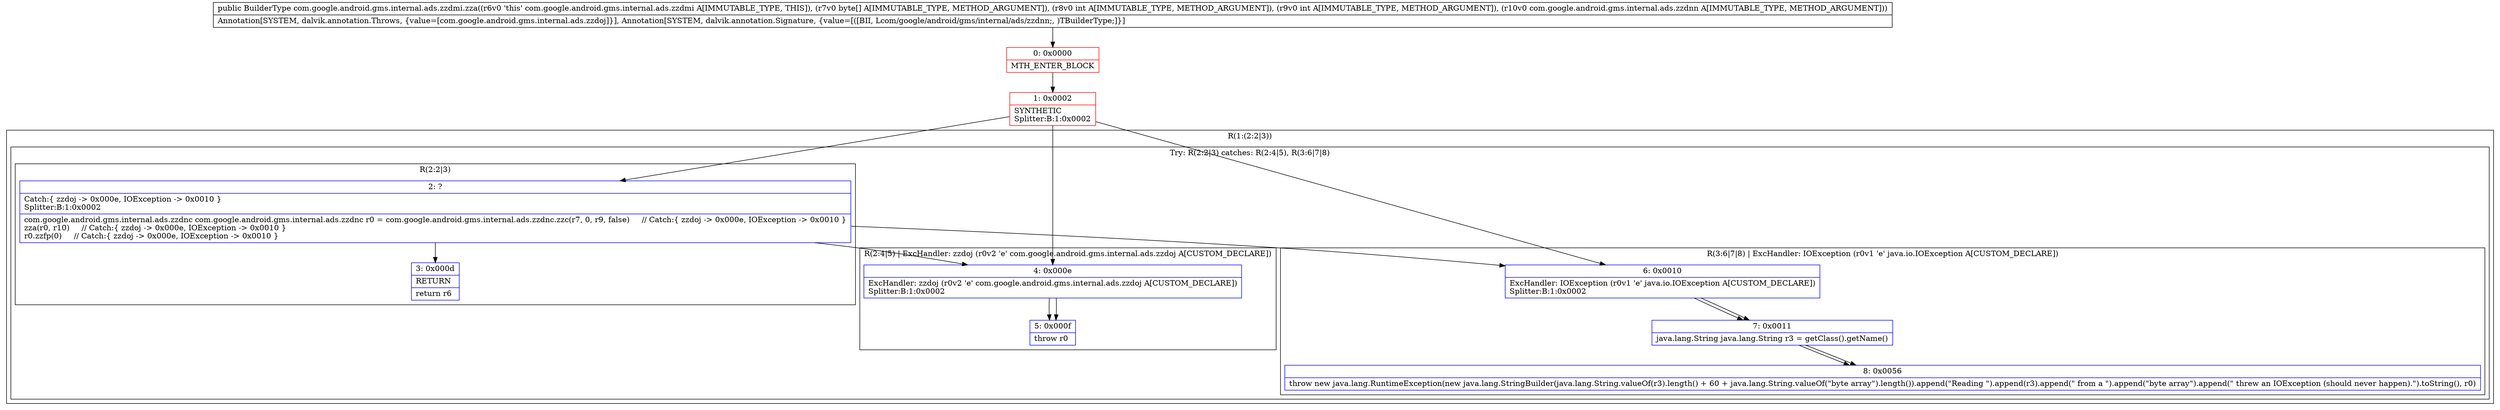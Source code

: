 digraph "CFG forcom.google.android.gms.internal.ads.zzdmi.zza([BIILcom\/google\/android\/gms\/internal\/ads\/zzdnn;)Lcom\/google\/android\/gms\/internal\/ads\/zzdmi;" {
subgraph cluster_Region_2065996030 {
label = "R(1:(2:2|3))";
node [shape=record,color=blue];
subgraph cluster_TryCatchRegion_1225913407 {
label = "Try: R(2:2|3) catches: R(2:4|5), R(3:6|7|8)";
node [shape=record,color=blue];
subgraph cluster_Region_143436750 {
label = "R(2:2|3)";
node [shape=record,color=blue];
Node_2 [shape=record,label="{2\:\ ?|Catch:\{ zzdoj \-\> 0x000e, IOException \-\> 0x0010 \}\lSplitter:B:1:0x0002\l|com.google.android.gms.internal.ads.zzdnc com.google.android.gms.internal.ads.zzdnc r0 = com.google.android.gms.internal.ads.zzdnc.zzc(r7, 0, r9, false)     \/\/ Catch:\{ zzdoj \-\> 0x000e, IOException \-\> 0x0010 \}\lzza(r0, r10)     \/\/ Catch:\{ zzdoj \-\> 0x000e, IOException \-\> 0x0010 \}\lr0.zzfp(0)     \/\/ Catch:\{ zzdoj \-\> 0x000e, IOException \-\> 0x0010 \}\l}"];
Node_3 [shape=record,label="{3\:\ 0x000d|RETURN\l|return r6\l}"];
}
subgraph cluster_Region_1655014447 {
label = "R(2:4|5) | ExcHandler: zzdoj (r0v2 'e' com.google.android.gms.internal.ads.zzdoj A[CUSTOM_DECLARE])\l";
node [shape=record,color=blue];
Node_4 [shape=record,label="{4\:\ 0x000e|ExcHandler: zzdoj (r0v2 'e' com.google.android.gms.internal.ads.zzdoj A[CUSTOM_DECLARE])\lSplitter:B:1:0x0002\l}"];
Node_5 [shape=record,label="{5\:\ 0x000f|throw r0\l}"];
}
subgraph cluster_Region_827964724 {
label = "R(3:6|7|8) | ExcHandler: IOException (r0v1 'e' java.io.IOException A[CUSTOM_DECLARE])\l";
node [shape=record,color=blue];
Node_6 [shape=record,label="{6\:\ 0x0010|ExcHandler: IOException (r0v1 'e' java.io.IOException A[CUSTOM_DECLARE])\lSplitter:B:1:0x0002\l}"];
Node_7 [shape=record,label="{7\:\ 0x0011|java.lang.String java.lang.String r3 = getClass().getName()\l}"];
Node_8 [shape=record,label="{8\:\ 0x0056|throw new java.lang.RuntimeException(new java.lang.StringBuilder(java.lang.String.valueOf(r3).length() + 60 + java.lang.String.valueOf(\"byte array\").length()).append(\"Reading \").append(r3).append(\" from a \").append(\"byte array\").append(\" threw an IOException (should never happen).\").toString(), r0)\l}"];
}
}
}
subgraph cluster_Region_1655014447 {
label = "R(2:4|5) | ExcHandler: zzdoj (r0v2 'e' com.google.android.gms.internal.ads.zzdoj A[CUSTOM_DECLARE])\l";
node [shape=record,color=blue];
Node_4 [shape=record,label="{4\:\ 0x000e|ExcHandler: zzdoj (r0v2 'e' com.google.android.gms.internal.ads.zzdoj A[CUSTOM_DECLARE])\lSplitter:B:1:0x0002\l}"];
Node_5 [shape=record,label="{5\:\ 0x000f|throw r0\l}"];
}
subgraph cluster_Region_827964724 {
label = "R(3:6|7|8) | ExcHandler: IOException (r0v1 'e' java.io.IOException A[CUSTOM_DECLARE])\l";
node [shape=record,color=blue];
Node_6 [shape=record,label="{6\:\ 0x0010|ExcHandler: IOException (r0v1 'e' java.io.IOException A[CUSTOM_DECLARE])\lSplitter:B:1:0x0002\l}"];
Node_7 [shape=record,label="{7\:\ 0x0011|java.lang.String java.lang.String r3 = getClass().getName()\l}"];
Node_8 [shape=record,label="{8\:\ 0x0056|throw new java.lang.RuntimeException(new java.lang.StringBuilder(java.lang.String.valueOf(r3).length() + 60 + java.lang.String.valueOf(\"byte array\").length()).append(\"Reading \").append(r3).append(\" from a \").append(\"byte array\").append(\" threw an IOException (should never happen).\").toString(), r0)\l}"];
}
Node_0 [shape=record,color=red,label="{0\:\ 0x0000|MTH_ENTER_BLOCK\l}"];
Node_1 [shape=record,color=red,label="{1\:\ 0x0002|SYNTHETIC\lSplitter:B:1:0x0002\l}"];
MethodNode[shape=record,label="{public BuilderType com.google.android.gms.internal.ads.zzdmi.zza((r6v0 'this' com.google.android.gms.internal.ads.zzdmi A[IMMUTABLE_TYPE, THIS]), (r7v0 byte[] A[IMMUTABLE_TYPE, METHOD_ARGUMENT]), (r8v0 int A[IMMUTABLE_TYPE, METHOD_ARGUMENT]), (r9v0 int A[IMMUTABLE_TYPE, METHOD_ARGUMENT]), (r10v0 com.google.android.gms.internal.ads.zzdnn A[IMMUTABLE_TYPE, METHOD_ARGUMENT]))  | Annotation[SYSTEM, dalvik.annotation.Throws, \{value=[com.google.android.gms.internal.ads.zzdoj]\}], Annotation[SYSTEM, dalvik.annotation.Signature, \{value=[([BII, Lcom\/google\/android\/gms\/internal\/ads\/zzdnn;, )TBuilderType;]\}]\l}"];
MethodNode -> Node_0;
Node_2 -> Node_3;
Node_2 -> Node_4;
Node_2 -> Node_6;
Node_4 -> Node_5;
Node_6 -> Node_7;
Node_7 -> Node_8;
Node_4 -> Node_5;
Node_6 -> Node_7;
Node_7 -> Node_8;
Node_0 -> Node_1;
Node_1 -> Node_2;
Node_1 -> Node_4;
Node_1 -> Node_6;
}

